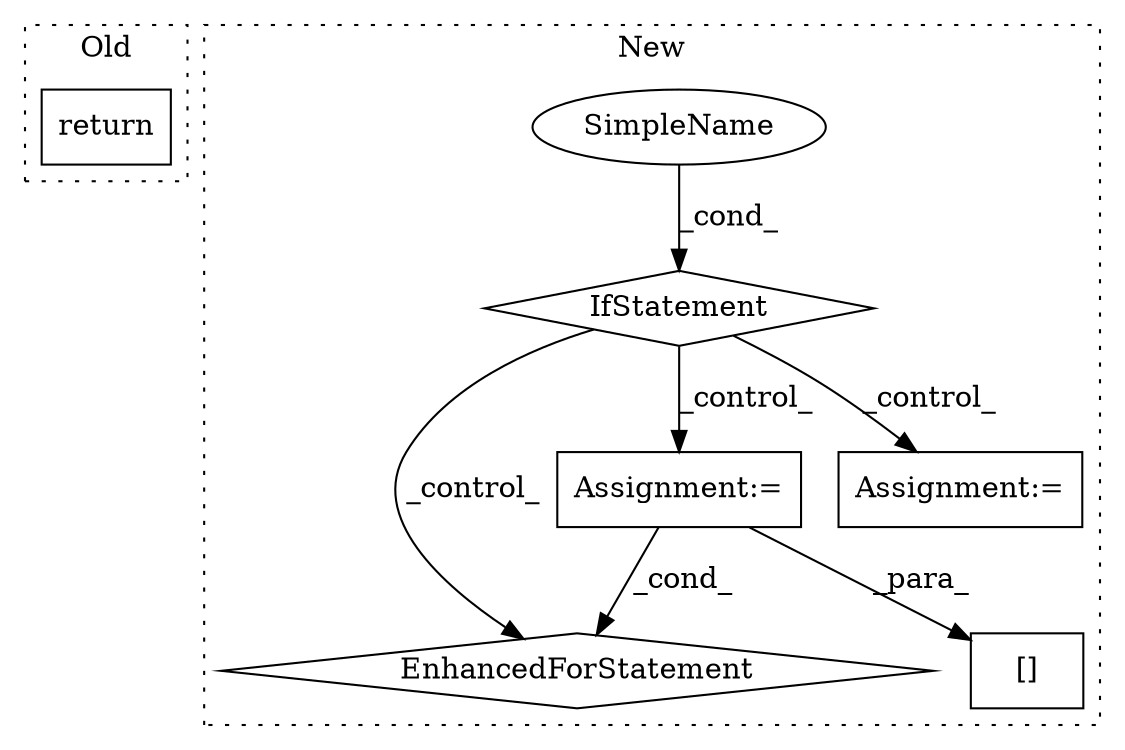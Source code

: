 digraph G {
subgraph cluster0 {
1 [label="return" a="41" s="3259" l="7" shape="box"];
label = "Old";
style="dotted";
}
subgraph cluster1 {
2 [label="EnhancedForStatement" a="70" s="3327,3407" l="57,2" shape="diamond"];
3 [label="Assignment:=" a="7" s="3327,3407" l="57,2" shape="box"];
4 [label="IfStatement" a="25" s="2880,2903" l="4,2" shape="diamond"];
5 [label="SimpleName" a="42" s="" l="" shape="ellipse"];
6 [label="Assignment:=" a="7" s="3310" l="1" shape="box"];
7 [label="[]" a="2" s="3445,3459" l="11,1" shape="box"];
label = "New";
style="dotted";
}
3 -> 2 [label="_cond_"];
3 -> 7 [label="_para_"];
4 -> 3 [label="_control_"];
4 -> 2 [label="_control_"];
4 -> 6 [label="_control_"];
5 -> 4 [label="_cond_"];
}